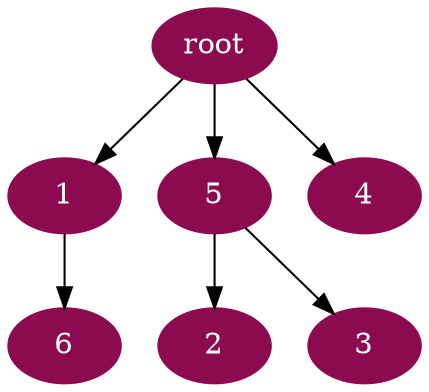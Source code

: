 digraph G {
node [color=deeppink4, style=filled, fontcolor=white];
"root" -> 1;
5 -> 2;
5 -> 3;
"root" -> 4;
"root" -> 5;
1 -> 6;
}
